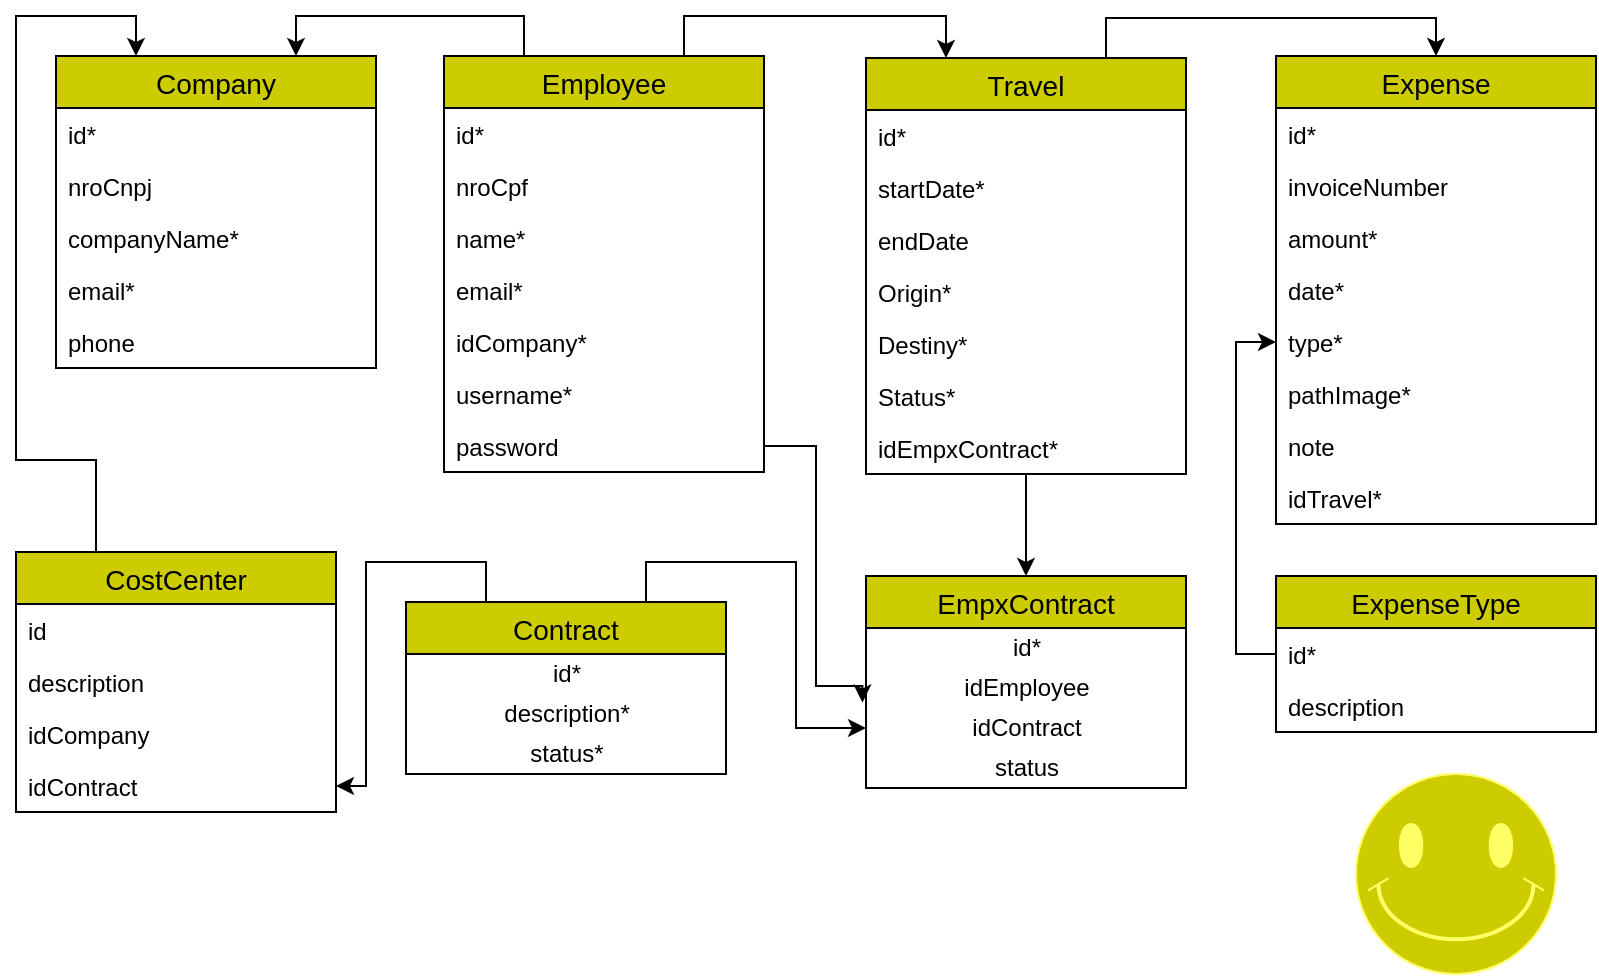 <mxfile version="13.1.3" type="github">
  <diagram id="mBjLz7T49912LiGAMW3A" name="Page-1">
    <mxGraphModel dx="1119" dy="515" grid="1" gridSize="10" guides="1" tooltips="1" connect="1" arrows="1" fold="1" page="1" pageScale="1" pageWidth="827" pageHeight="1169" math="0" shadow="0">
      <root>
        <mxCell id="0" />
        <mxCell id="1" parent="0" />
        <mxCell id="ghzMU9aXFlvLaxTiIsrm-9" value="Company" style="swimlane;fontStyle=0;childLayout=stackLayout;horizontal=1;startSize=26;horizontalStack=0;resizeParent=1;resizeParentMax=0;resizeLast=0;collapsible=1;marginBottom=0;align=center;fontSize=14;fillColor=#CCCC00;" parent="1" vertex="1">
          <mxGeometry x="30" y="40" width="160" height="156" as="geometry" />
        </mxCell>
        <mxCell id="ghzMU9aXFlvLaxTiIsrm-10" value="id*" style="text;strokeColor=none;fillColor=none;spacingLeft=4;spacingRight=4;overflow=hidden;rotatable=0;points=[[0,0.5],[1,0.5]];portConstraint=eastwest;fontSize=12;" parent="ghzMU9aXFlvLaxTiIsrm-9" vertex="1">
          <mxGeometry y="26" width="160" height="26" as="geometry" />
        </mxCell>
        <mxCell id="ghzMU9aXFlvLaxTiIsrm-11" value="nroCnpj" style="text;strokeColor=none;fillColor=none;spacingLeft=4;spacingRight=4;overflow=hidden;rotatable=0;points=[[0,0.5],[1,0.5]];portConstraint=eastwest;fontSize=12;" parent="ghzMU9aXFlvLaxTiIsrm-9" vertex="1">
          <mxGeometry y="52" width="160" height="26" as="geometry" />
        </mxCell>
        <mxCell id="ghzMU9aXFlvLaxTiIsrm-12" value="companyName*" style="text;strokeColor=none;fillColor=none;spacingLeft=4;spacingRight=4;overflow=hidden;rotatable=0;points=[[0,0.5],[1,0.5]];portConstraint=eastwest;fontSize=12;" parent="ghzMU9aXFlvLaxTiIsrm-9" vertex="1">
          <mxGeometry y="78" width="160" height="26" as="geometry" />
        </mxCell>
        <mxCell id="ghzMU9aXFlvLaxTiIsrm-13" value="email*" style="text;strokeColor=none;fillColor=none;spacingLeft=4;spacingRight=4;overflow=hidden;rotatable=0;points=[[0,0.5],[1,0.5]];portConstraint=eastwest;fontSize=12;" parent="ghzMU9aXFlvLaxTiIsrm-9" vertex="1">
          <mxGeometry y="104" width="160" height="26" as="geometry" />
        </mxCell>
        <mxCell id="TEn6VvvXS9nuJFrR01Om-1" value="phone" style="text;strokeColor=none;fillColor=none;spacingLeft=4;spacingRight=4;overflow=hidden;rotatable=0;points=[[0,0.5],[1,0.5]];portConstraint=eastwest;fontSize=12;" vertex="1" parent="ghzMU9aXFlvLaxTiIsrm-9">
          <mxGeometry y="130" width="160" height="26" as="geometry" />
        </mxCell>
        <mxCell id="ghzMU9aXFlvLaxTiIsrm-44" style="edgeStyle=orthogonalEdgeStyle;rounded=0;orthogonalLoop=1;jettySize=auto;html=1;exitX=0.25;exitY=0;exitDx=0;exitDy=0;entryX=0.75;entryY=0;entryDx=0;entryDy=0;" parent="1" source="ghzMU9aXFlvLaxTiIsrm-1" target="ghzMU9aXFlvLaxTiIsrm-9" edge="1">
          <mxGeometry relative="1" as="geometry" />
        </mxCell>
        <mxCell id="ghzMU9aXFlvLaxTiIsrm-45" style="edgeStyle=orthogonalEdgeStyle;rounded=0;orthogonalLoop=1;jettySize=auto;html=1;exitX=0.75;exitY=0;exitDx=0;exitDy=0;entryX=0.25;entryY=0;entryDx=0;entryDy=0;" parent="1" source="ghzMU9aXFlvLaxTiIsrm-1" target="ghzMU9aXFlvLaxTiIsrm-19" edge="1">
          <mxGeometry relative="1" as="geometry" />
        </mxCell>
        <mxCell id="ghzMU9aXFlvLaxTiIsrm-1" value="Employee" style="swimlane;fontStyle=0;childLayout=stackLayout;horizontal=1;startSize=26;horizontalStack=0;resizeParent=1;resizeParentMax=0;resizeLast=0;collapsible=1;marginBottom=0;align=center;fontSize=14;fillColor=#CCCC00;" parent="1" vertex="1">
          <mxGeometry x="224" y="40" width="160" height="208" as="geometry" />
        </mxCell>
        <mxCell id="ghzMU9aXFlvLaxTiIsrm-8" value="id*" style="text;strokeColor=none;fillColor=none;spacingLeft=4;spacingRight=4;overflow=hidden;rotatable=0;points=[[0,0.5],[1,0.5]];portConstraint=eastwest;fontSize=12;" parent="ghzMU9aXFlvLaxTiIsrm-1" vertex="1">
          <mxGeometry y="26" width="160" height="26" as="geometry" />
        </mxCell>
        <mxCell id="ghzMU9aXFlvLaxTiIsrm-3" value="nroCpf" style="text;strokeColor=none;fillColor=none;spacingLeft=4;spacingRight=4;overflow=hidden;rotatable=0;points=[[0,0.5],[1,0.5]];portConstraint=eastwest;fontSize=12;" parent="ghzMU9aXFlvLaxTiIsrm-1" vertex="1">
          <mxGeometry y="52" width="160" height="26" as="geometry" />
        </mxCell>
        <mxCell id="ghzMU9aXFlvLaxTiIsrm-4" value="name*" style="text;strokeColor=none;fillColor=none;spacingLeft=4;spacingRight=4;overflow=hidden;rotatable=0;points=[[0,0.5],[1,0.5]];portConstraint=eastwest;fontSize=12;" parent="ghzMU9aXFlvLaxTiIsrm-1" vertex="1">
          <mxGeometry y="78" width="160" height="26" as="geometry" />
        </mxCell>
        <mxCell id="ghzMU9aXFlvLaxTiIsrm-5" value="email*" style="text;strokeColor=none;fillColor=none;spacingLeft=4;spacingRight=4;overflow=hidden;rotatable=0;points=[[0,0.5],[1,0.5]];portConstraint=eastwest;fontSize=12;" parent="ghzMU9aXFlvLaxTiIsrm-1" vertex="1">
          <mxGeometry y="104" width="160" height="26" as="geometry" />
        </mxCell>
        <mxCell id="ghzMU9aXFlvLaxTiIsrm-7" value="idCompany*" style="text;strokeColor=none;fillColor=none;spacingLeft=4;spacingRight=4;overflow=hidden;rotatable=0;points=[[0,0.5],[1,0.5]];portConstraint=eastwest;fontSize=12;" parent="ghzMU9aXFlvLaxTiIsrm-1" vertex="1">
          <mxGeometry y="130" width="160" height="26" as="geometry" />
        </mxCell>
        <mxCell id="ghzMU9aXFlvLaxTiIsrm-58" value="username*" style="text;strokeColor=none;fillColor=none;spacingLeft=4;spacingRight=4;overflow=hidden;rotatable=0;points=[[0,0.5],[1,0.5]];portConstraint=eastwest;fontSize=12;" parent="ghzMU9aXFlvLaxTiIsrm-1" vertex="1">
          <mxGeometry y="156" width="160" height="26" as="geometry" />
        </mxCell>
        <mxCell id="TEn6VvvXS9nuJFrR01Om-4" value="password" style="text;strokeColor=none;fillColor=none;spacingLeft=4;spacingRight=4;overflow=hidden;rotatable=0;points=[[0,0.5],[1,0.5]];portConstraint=eastwest;fontSize=12;" vertex="1" parent="ghzMU9aXFlvLaxTiIsrm-1">
          <mxGeometry y="182" width="160" height="26" as="geometry" />
        </mxCell>
        <mxCell id="ghzMU9aXFlvLaxTiIsrm-57" style="edgeStyle=orthogonalEdgeStyle;rounded=0;orthogonalLoop=1;jettySize=auto;html=1;exitX=0.75;exitY=0;exitDx=0;exitDy=0;entryX=0.5;entryY=0;entryDx=0;entryDy=0;" parent="1" source="ghzMU9aXFlvLaxTiIsrm-19" target="ghzMU9aXFlvLaxTiIsrm-50" edge="1">
          <mxGeometry relative="1" as="geometry" />
        </mxCell>
        <mxCell id="TEn6VvvXS9nuJFrR01Om-32" style="edgeStyle=orthogonalEdgeStyle;rounded=0;orthogonalLoop=1;jettySize=auto;html=1;exitX=0.5;exitY=1;exitDx=0;exitDy=0;entryX=0.5;entryY=0;entryDx=0;entryDy=0;" edge="1" parent="1" source="ghzMU9aXFlvLaxTiIsrm-19" target="TEn6VvvXS9nuJFrR01Om-19">
          <mxGeometry relative="1" as="geometry" />
        </mxCell>
        <mxCell id="ghzMU9aXFlvLaxTiIsrm-19" value="Travel" style="swimlane;fontStyle=0;childLayout=stackLayout;horizontal=1;startSize=26;horizontalStack=0;resizeParent=1;resizeParentMax=0;resizeLast=0;collapsible=1;marginBottom=0;align=center;fontSize=14;fillColor=#CCCC00;" parent="1" vertex="1">
          <mxGeometry x="435" y="41" width="160" height="208" as="geometry" />
        </mxCell>
        <mxCell id="ghzMU9aXFlvLaxTiIsrm-20" value="id*" style="text;strokeColor=none;fillColor=none;spacingLeft=4;spacingRight=4;overflow=hidden;rotatable=0;points=[[0,0.5],[1,0.5]];portConstraint=eastwest;fontSize=12;" parent="ghzMU9aXFlvLaxTiIsrm-19" vertex="1">
          <mxGeometry y="26" width="160" height="26" as="geometry" />
        </mxCell>
        <mxCell id="ghzMU9aXFlvLaxTiIsrm-21" value="startDate*" style="text;strokeColor=none;fillColor=none;spacingLeft=4;spacingRight=4;overflow=hidden;rotatable=0;points=[[0,0.5],[1,0.5]];portConstraint=eastwest;fontSize=12;" parent="ghzMU9aXFlvLaxTiIsrm-19" vertex="1">
          <mxGeometry y="52" width="160" height="26" as="geometry" />
        </mxCell>
        <mxCell id="ghzMU9aXFlvLaxTiIsrm-22" value="endDate" style="text;strokeColor=none;fillColor=none;spacingLeft=4;spacingRight=4;overflow=hidden;rotatable=0;points=[[0,0.5],[1,0.5]];portConstraint=eastwest;fontSize=12;" parent="ghzMU9aXFlvLaxTiIsrm-19" vertex="1">
          <mxGeometry y="78" width="160" height="26" as="geometry" />
        </mxCell>
        <mxCell id="ghzMU9aXFlvLaxTiIsrm-23" value="Origin*" style="text;strokeColor=none;fillColor=none;spacingLeft=4;spacingRight=4;overflow=hidden;rotatable=0;points=[[0,0.5],[1,0.5]];portConstraint=eastwest;fontSize=12;" parent="ghzMU9aXFlvLaxTiIsrm-19" vertex="1">
          <mxGeometry y="104" width="160" height="26" as="geometry" />
        </mxCell>
        <mxCell id="ghzMU9aXFlvLaxTiIsrm-24" value="Destiny*" style="text;strokeColor=none;fillColor=none;spacingLeft=4;spacingRight=4;overflow=hidden;rotatable=0;points=[[0,0.5],[1,0.5]];portConstraint=eastwest;fontSize=12;" parent="ghzMU9aXFlvLaxTiIsrm-19" vertex="1">
          <mxGeometry y="130" width="160" height="26" as="geometry" />
        </mxCell>
        <mxCell id="ghzMU9aXFlvLaxTiIsrm-65" value="Status*" style="text;strokeColor=none;fillColor=none;spacingLeft=4;spacingRight=4;overflow=hidden;rotatable=0;points=[[0,0.5],[1,0.5]];portConstraint=eastwest;fontSize=12;" parent="ghzMU9aXFlvLaxTiIsrm-19" vertex="1">
          <mxGeometry y="156" width="160" height="26" as="geometry" />
        </mxCell>
        <mxCell id="TEn6VvvXS9nuJFrR01Om-27" value="idEmpxContract*" style="text;strokeColor=none;fillColor=none;spacingLeft=4;spacingRight=4;overflow=hidden;rotatable=0;points=[[0,0.5],[1,0.5]];portConstraint=eastwest;fontSize=12;" vertex="1" parent="ghzMU9aXFlvLaxTiIsrm-19">
          <mxGeometry y="182" width="160" height="26" as="geometry" />
        </mxCell>
        <mxCell id="ghzMU9aXFlvLaxTiIsrm-50" value="Expense" style="swimlane;fontStyle=0;childLayout=stackLayout;horizontal=1;startSize=26;horizontalStack=0;resizeParent=1;resizeParentMax=0;resizeLast=0;collapsible=1;marginBottom=0;align=center;fontSize=14;fillColor=#CCCC00;" parent="1" vertex="1">
          <mxGeometry x="640" y="40" width="160" height="234" as="geometry" />
        </mxCell>
        <mxCell id="ghzMU9aXFlvLaxTiIsrm-51" value="id*" style="text;strokeColor=none;fillColor=none;spacingLeft=4;spacingRight=4;overflow=hidden;rotatable=0;points=[[0,0.5],[1,0.5]];portConstraint=eastwest;fontSize=12;" parent="ghzMU9aXFlvLaxTiIsrm-50" vertex="1">
          <mxGeometry y="26" width="160" height="26" as="geometry" />
        </mxCell>
        <mxCell id="ghzMU9aXFlvLaxTiIsrm-52" value="invoiceNumber" style="text;strokeColor=none;fillColor=none;spacingLeft=4;spacingRight=4;overflow=hidden;rotatable=0;points=[[0,0.5],[1,0.5]];portConstraint=eastwest;fontSize=12;" parent="ghzMU9aXFlvLaxTiIsrm-50" vertex="1">
          <mxGeometry y="52" width="160" height="26" as="geometry" />
        </mxCell>
        <mxCell id="ghzMU9aXFlvLaxTiIsrm-53" value="amount*" style="text;strokeColor=none;fillColor=none;spacingLeft=4;spacingRight=4;overflow=hidden;rotatable=0;points=[[0,0.5],[1,0.5]];portConstraint=eastwest;fontSize=12;" parent="ghzMU9aXFlvLaxTiIsrm-50" vertex="1">
          <mxGeometry y="78" width="160" height="26" as="geometry" />
        </mxCell>
        <mxCell id="ghzMU9aXFlvLaxTiIsrm-54" value="date*" style="text;strokeColor=none;fillColor=none;spacingLeft=4;spacingRight=4;overflow=hidden;rotatable=0;points=[[0,0.5],[1,0.5]];portConstraint=eastwest;fontSize=12;" parent="ghzMU9aXFlvLaxTiIsrm-50" vertex="1">
          <mxGeometry y="104" width="160" height="26" as="geometry" />
        </mxCell>
        <mxCell id="ghzMU9aXFlvLaxTiIsrm-55" value="type*" style="text;strokeColor=none;fillColor=none;spacingLeft=4;spacingRight=4;overflow=hidden;rotatable=0;points=[[0,0.5],[1,0.5]];portConstraint=eastwest;fontSize=12;" parent="ghzMU9aXFlvLaxTiIsrm-50" vertex="1">
          <mxGeometry y="130" width="160" height="26" as="geometry" />
        </mxCell>
        <mxCell id="ghzMU9aXFlvLaxTiIsrm-59" value="pathImage*" style="text;strokeColor=none;fillColor=none;spacingLeft=4;spacingRight=4;overflow=hidden;rotatable=0;points=[[0,0.5],[1,0.5]];portConstraint=eastwest;fontSize=12;" parent="ghzMU9aXFlvLaxTiIsrm-50" vertex="1">
          <mxGeometry y="156" width="160" height="26" as="geometry" />
        </mxCell>
        <mxCell id="ghzMU9aXFlvLaxTiIsrm-64" value="note" style="text;strokeColor=none;fillColor=none;spacingLeft=4;spacingRight=4;overflow=hidden;rotatable=0;points=[[0,0.5],[1,0.5]];portConstraint=eastwest;fontSize=12;" parent="ghzMU9aXFlvLaxTiIsrm-50" vertex="1">
          <mxGeometry y="182" width="160" height="26" as="geometry" />
        </mxCell>
        <mxCell id="ghzMU9aXFlvLaxTiIsrm-56" value="idTravel*" style="text;strokeColor=none;fillColor=none;spacingLeft=4;spacingRight=4;overflow=hidden;rotatable=0;points=[[0,0.5],[1,0.5]];portConstraint=eastwest;fontSize=12;" parent="ghzMU9aXFlvLaxTiIsrm-50" vertex="1">
          <mxGeometry y="208" width="160" height="26" as="geometry" />
        </mxCell>
        <mxCell id="ghzMU9aXFlvLaxTiIsrm-60" value="ExpenseType" style="swimlane;fontStyle=0;childLayout=stackLayout;horizontal=1;startSize=26;horizontalStack=0;resizeParent=1;resizeParentMax=0;resizeLast=0;collapsible=1;marginBottom=0;align=center;fontSize=14;fillColor=#CCCC00;" parent="1" vertex="1">
          <mxGeometry x="640" y="300" width="160" height="78" as="geometry" />
        </mxCell>
        <mxCell id="ghzMU9aXFlvLaxTiIsrm-61" value="id*" style="text;strokeColor=none;fillColor=none;spacingLeft=4;spacingRight=4;overflow=hidden;rotatable=0;points=[[0,0.5],[1,0.5]];portConstraint=eastwest;fontSize=12;" parent="ghzMU9aXFlvLaxTiIsrm-60" vertex="1">
          <mxGeometry y="26" width="160" height="26" as="geometry" />
        </mxCell>
        <mxCell id="ghzMU9aXFlvLaxTiIsrm-62" value="description" style="text;strokeColor=none;fillColor=none;spacingLeft=4;spacingRight=4;overflow=hidden;rotatable=0;points=[[0,0.5],[1,0.5]];portConstraint=eastwest;fontSize=12;" parent="ghzMU9aXFlvLaxTiIsrm-60" vertex="1">
          <mxGeometry y="52" width="160" height="26" as="geometry" />
        </mxCell>
        <mxCell id="TEn6VvvXS9nuJFrR01Om-25" style="edgeStyle=orthogonalEdgeStyle;rounded=0;orthogonalLoop=1;jettySize=auto;html=1;exitX=0.75;exitY=0;exitDx=0;exitDy=0;" edge="1" parent="1" source="TEn6VvvXS9nuJFrR01Om-5" target="TEn6VvvXS9nuJFrR01Om-21">
          <mxGeometry relative="1" as="geometry" />
        </mxCell>
        <mxCell id="TEn6VvvXS9nuJFrR01Om-26" style="edgeStyle=orthogonalEdgeStyle;rounded=0;orthogonalLoop=1;jettySize=auto;html=1;exitX=1;exitY=0.5;exitDx=0;exitDy=0;entryX=-0.011;entryY=0.431;entryDx=0;entryDy=0;entryPerimeter=0;" edge="1" parent="1" source="TEn6VvvXS9nuJFrR01Om-4">
          <mxGeometry relative="1" as="geometry">
            <mxPoint x="433.24" y="363.24" as="targetPoint" />
            <Array as="points">
              <mxPoint x="410" y="235" />
              <mxPoint x="410" y="355" />
            </Array>
          </mxGeometry>
        </mxCell>
        <mxCell id="TEn6VvvXS9nuJFrR01Om-19" value="EmpxContract" style="swimlane;fontStyle=0;childLayout=stackLayout;horizontal=1;startSize=26;horizontalStack=0;resizeParent=1;resizeParentMax=0;resizeLast=0;collapsible=1;marginBottom=0;align=center;fontSize=14;fillColor=#CCCC00;" vertex="1" parent="1">
          <mxGeometry x="435" y="300" width="160" height="106" as="geometry" />
        </mxCell>
        <mxCell id="TEn6VvvXS9nuJFrR01Om-20" value="id*" style="text;html=1;align=center;verticalAlign=middle;resizable=0;points=[];autosize=1;" vertex="1" parent="TEn6VvvXS9nuJFrR01Om-19">
          <mxGeometry y="26" width="160" height="20" as="geometry" />
        </mxCell>
        <mxCell id="TEn6VvvXS9nuJFrR01Om-39" value="idEmployee" style="text;html=1;align=center;verticalAlign=middle;resizable=0;points=[];autosize=1;" vertex="1" parent="TEn6VvvXS9nuJFrR01Om-19">
          <mxGeometry y="46" width="160" height="20" as="geometry" />
        </mxCell>
        <mxCell id="TEn6VvvXS9nuJFrR01Om-21" value="idContract" style="text;html=1;align=center;verticalAlign=middle;resizable=0;points=[];autosize=1;" vertex="1" parent="TEn6VvvXS9nuJFrR01Om-19">
          <mxGeometry y="66" width="160" height="20" as="geometry" />
        </mxCell>
        <mxCell id="TEn6VvvXS9nuJFrR01Om-22" value="status" style="text;html=1;align=center;verticalAlign=middle;resizable=0;points=[];autosize=1;" vertex="1" parent="TEn6VvvXS9nuJFrR01Om-19">
          <mxGeometry y="86" width="160" height="20" as="geometry" />
        </mxCell>
        <mxCell id="TEn6VvvXS9nuJFrR01Om-37" style="edgeStyle=orthogonalEdgeStyle;rounded=0;orthogonalLoop=1;jettySize=auto;html=1;exitX=0.25;exitY=0;exitDx=0;exitDy=0;entryX=0.25;entryY=0;entryDx=0;entryDy=0;" edge="1" parent="1" source="ghzMU9aXFlvLaxTiIsrm-26" target="ghzMU9aXFlvLaxTiIsrm-9">
          <mxGeometry relative="1" as="geometry" />
        </mxCell>
        <mxCell id="ghzMU9aXFlvLaxTiIsrm-26" value="CostCenter" style="swimlane;fontStyle=0;childLayout=stackLayout;horizontal=1;startSize=26;horizontalStack=0;resizeParent=1;resizeParentMax=0;resizeLast=0;collapsible=1;marginBottom=0;align=center;fontSize=14;fillColor=#CCCC00;" parent="1" vertex="1">
          <mxGeometry x="10" y="288" width="160" height="130" as="geometry" />
        </mxCell>
        <mxCell id="ghzMU9aXFlvLaxTiIsrm-27" value="id" style="text;strokeColor=none;fillColor=none;spacingLeft=4;spacingRight=4;overflow=hidden;rotatable=0;points=[[0,0.5],[1,0.5]];portConstraint=eastwest;fontSize=12;" parent="ghzMU9aXFlvLaxTiIsrm-26" vertex="1">
          <mxGeometry y="26" width="160" height="26" as="geometry" />
        </mxCell>
        <mxCell id="ghzMU9aXFlvLaxTiIsrm-29" value="description" style="text;strokeColor=none;fillColor=none;spacingLeft=4;spacingRight=4;overflow=hidden;rotatable=0;points=[[0,0.5],[1,0.5]];portConstraint=eastwest;fontSize=12;" parent="ghzMU9aXFlvLaxTiIsrm-26" vertex="1">
          <mxGeometry y="52" width="160" height="26" as="geometry" />
        </mxCell>
        <mxCell id="ghzMU9aXFlvLaxTiIsrm-28" value="idCompany" style="text;strokeColor=none;fillColor=none;spacingLeft=4;spacingRight=4;overflow=hidden;rotatable=0;points=[[0,0.5],[1,0.5]];portConstraint=eastwest;fontSize=12;" parent="ghzMU9aXFlvLaxTiIsrm-26" vertex="1">
          <mxGeometry y="78" width="160" height="26" as="geometry" />
        </mxCell>
        <mxCell id="TEn6VvvXS9nuJFrR01Om-13" value="idContract" style="text;strokeColor=none;fillColor=none;spacingLeft=4;spacingRight=4;overflow=hidden;rotatable=0;points=[[0,0.5],[1,0.5]];portConstraint=eastwest;fontSize=12;" vertex="1" parent="ghzMU9aXFlvLaxTiIsrm-26">
          <mxGeometry y="104" width="160" height="26" as="geometry" />
        </mxCell>
        <mxCell id="TEn6VvvXS9nuJFrR01Om-38" style="edgeStyle=orthogonalEdgeStyle;rounded=0;orthogonalLoop=1;jettySize=auto;html=1;exitX=0.25;exitY=0;exitDx=0;exitDy=0;entryX=1;entryY=0.5;entryDx=0;entryDy=0;" edge="1" parent="1" source="TEn6VvvXS9nuJFrR01Om-5" target="TEn6VvvXS9nuJFrR01Om-13">
          <mxGeometry relative="1" as="geometry">
            <Array as="points">
              <mxPoint x="245" y="293" />
              <mxPoint x="185" y="293" />
              <mxPoint x="185" y="405" />
            </Array>
          </mxGeometry>
        </mxCell>
        <mxCell id="TEn6VvvXS9nuJFrR01Om-5" value="Contract" style="swimlane;fontStyle=0;childLayout=stackLayout;horizontal=1;startSize=26;horizontalStack=0;resizeParent=1;resizeParentMax=0;resizeLast=0;collapsible=1;marginBottom=0;align=center;fontSize=14;fillColor=#CCCC00;" vertex="1" parent="1">
          <mxGeometry x="205" y="313" width="160" height="86" as="geometry" />
        </mxCell>
        <mxCell id="TEn6VvvXS9nuJFrR01Om-10" value="id*" style="text;html=1;align=center;verticalAlign=middle;resizable=0;points=[];autosize=1;" vertex="1" parent="TEn6VvvXS9nuJFrR01Om-5">
          <mxGeometry y="26" width="160" height="20" as="geometry" />
        </mxCell>
        <mxCell id="TEn6VvvXS9nuJFrR01Om-11" value="description*" style="text;html=1;align=center;verticalAlign=middle;resizable=0;points=[];autosize=1;" vertex="1" parent="TEn6VvvXS9nuJFrR01Om-5">
          <mxGeometry y="46" width="160" height="20" as="geometry" />
        </mxCell>
        <mxCell id="TEn6VvvXS9nuJFrR01Om-17" value="status*" style="text;html=1;align=center;verticalAlign=middle;resizable=0;points=[];autosize=1;" vertex="1" parent="TEn6VvvXS9nuJFrR01Om-5">
          <mxGeometry y="66" width="160" height="20" as="geometry" />
        </mxCell>
        <mxCell id="TEn6VvvXS9nuJFrR01Om-40" value="" style="verticalLabelPosition=bottom;verticalAlign=top;html=1;shape=mxgraph.basic.smiley;strokeColor=#FFFF66;fillColor=#CCCC00;" vertex="1" parent="1">
          <mxGeometry x="680" y="399" width="100" height="100" as="geometry" />
        </mxCell>
        <mxCell id="TEn6VvvXS9nuJFrR01Om-41" style="edgeStyle=orthogonalEdgeStyle;rounded=0;orthogonalLoop=1;jettySize=auto;html=1;exitX=0;exitY=0.5;exitDx=0;exitDy=0;entryX=0;entryY=0.5;entryDx=0;entryDy=0;" edge="1" parent="1" source="ghzMU9aXFlvLaxTiIsrm-61" target="ghzMU9aXFlvLaxTiIsrm-55">
          <mxGeometry relative="1" as="geometry" />
        </mxCell>
      </root>
    </mxGraphModel>
  </diagram>
</mxfile>
